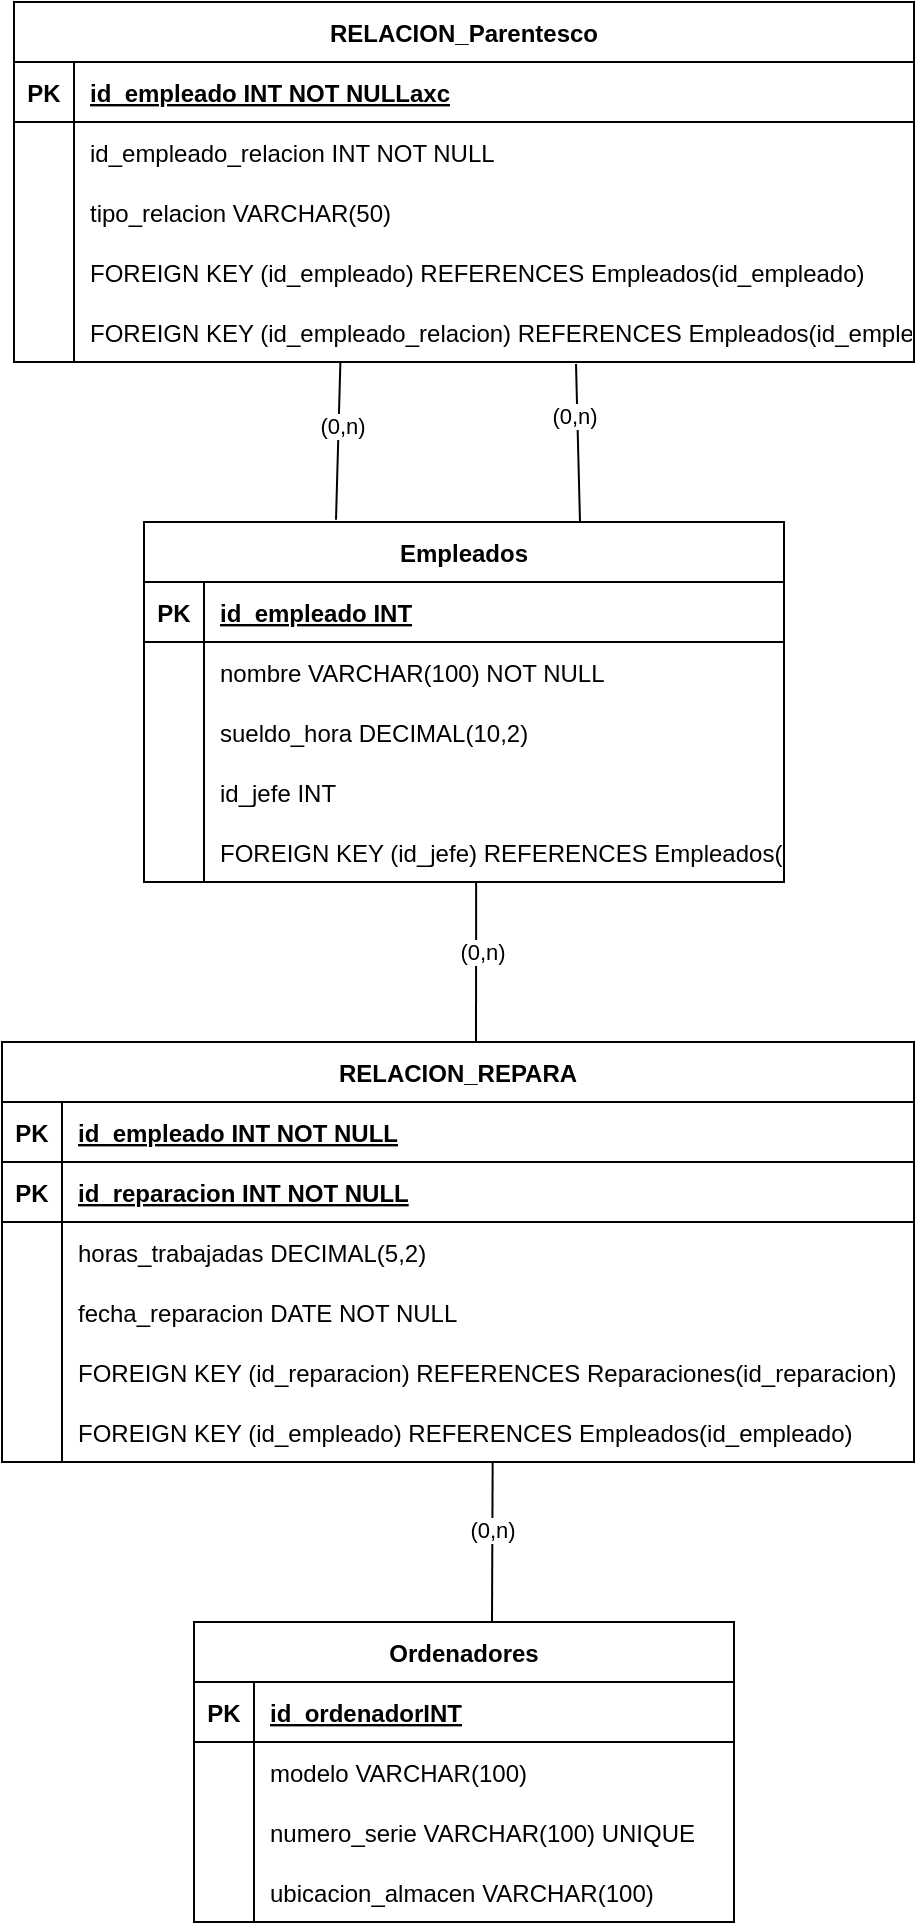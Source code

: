 <mxfile version="25.0.3">
  <diagram name="Página-1" id="TJ7wZGmzTQwEmiSPotgX">
    <mxGraphModel dx="2391" dy="1106" grid="1" gridSize="10" guides="1" tooltips="1" connect="1" arrows="1" fold="1" page="1" pageScale="1" pageWidth="827" pageHeight="1169" math="0" shadow="0">
      <root>
        <mxCell id="0" />
        <mxCell id="1" parent="0" />
        <mxCell id="ToJMfz8G4OXI3Km0rWwE-997" value="Empleados" style="shape=table;startSize=30;container=1;collapsible=1;childLayout=tableLayout;fixedRows=1;rowLines=0;fontStyle=1;align=center;resizeLast=1;" vertex="1" parent="1">
          <mxGeometry x="254" y="310" width="320" height="180" as="geometry" />
        </mxCell>
        <mxCell id="ToJMfz8G4OXI3Km0rWwE-998" value="" style="shape=tableRow;horizontal=0;startSize=0;swimlaneHead=0;swimlaneBody=0;fillColor=none;collapsible=0;dropTarget=0;points=[[0,0.5],[1,0.5]];portConstraint=eastwest;strokeColor=inherit;top=0;left=0;right=0;bottom=1;" vertex="1" parent="ToJMfz8G4OXI3Km0rWwE-997">
          <mxGeometry y="30" width="320" height="30" as="geometry" />
        </mxCell>
        <mxCell id="ToJMfz8G4OXI3Km0rWwE-999" value="PK" style="shape=partialRectangle;overflow=hidden;connectable=0;fillColor=none;strokeColor=inherit;top=0;left=0;bottom=0;right=0;fontStyle=1;" vertex="1" parent="ToJMfz8G4OXI3Km0rWwE-998">
          <mxGeometry width="30" height="30" as="geometry">
            <mxRectangle width="30" height="30" as="alternateBounds" />
          </mxGeometry>
        </mxCell>
        <mxCell id="ToJMfz8G4OXI3Km0rWwE-1000" value="id_empleado INT" style="shape=partialRectangle;overflow=hidden;connectable=0;fillColor=none;align=left;strokeColor=inherit;top=0;left=0;bottom=0;right=0;spacingLeft=6;fontStyle=5;" vertex="1" parent="ToJMfz8G4OXI3Km0rWwE-998">
          <mxGeometry x="30" width="290" height="30" as="geometry">
            <mxRectangle width="290" height="30" as="alternateBounds" />
          </mxGeometry>
        </mxCell>
        <mxCell id="ToJMfz8G4OXI3Km0rWwE-1001" value="" style="shape=tableRow;horizontal=0;startSize=0;swimlaneHead=0;swimlaneBody=0;fillColor=none;collapsible=0;dropTarget=0;points=[[0,0.5],[1,0.5]];portConstraint=eastwest;strokeColor=inherit;top=0;left=0;right=0;bottom=0;" vertex="1" parent="ToJMfz8G4OXI3Km0rWwE-997">
          <mxGeometry y="60" width="320" height="30" as="geometry" />
        </mxCell>
        <mxCell id="ToJMfz8G4OXI3Km0rWwE-1002" value="" style="shape=partialRectangle;overflow=hidden;connectable=0;fillColor=none;strokeColor=inherit;top=0;left=0;bottom=0;right=0;" vertex="1" parent="ToJMfz8G4OXI3Km0rWwE-1001">
          <mxGeometry width="30" height="30" as="geometry">
            <mxRectangle width="30" height="30" as="alternateBounds" />
          </mxGeometry>
        </mxCell>
        <mxCell id="ToJMfz8G4OXI3Km0rWwE-1003" value="nombre VARCHAR(100) NOT NULL" style="shape=partialRectangle;overflow=hidden;connectable=0;fillColor=none;align=left;strokeColor=inherit;top=0;left=0;bottom=0;right=0;spacingLeft=6;" vertex="1" parent="ToJMfz8G4OXI3Km0rWwE-1001">
          <mxGeometry x="30" width="290" height="30" as="geometry">
            <mxRectangle width="290" height="30" as="alternateBounds" />
          </mxGeometry>
        </mxCell>
        <mxCell id="ToJMfz8G4OXI3Km0rWwE-1007" value="" style="shape=tableRow;horizontal=0;startSize=0;swimlaneHead=0;swimlaneBody=0;fillColor=none;collapsible=0;dropTarget=0;points=[[0,0.5],[1,0.5]];portConstraint=eastwest;strokeColor=inherit;top=0;left=0;right=0;bottom=0;" vertex="1" parent="ToJMfz8G4OXI3Km0rWwE-997">
          <mxGeometry y="90" width="320" height="30" as="geometry" />
        </mxCell>
        <mxCell id="ToJMfz8G4OXI3Km0rWwE-1008" value="" style="shape=partialRectangle;overflow=hidden;connectable=0;fillColor=none;strokeColor=inherit;top=0;left=0;bottom=0;right=0;" vertex="1" parent="ToJMfz8G4OXI3Km0rWwE-1007">
          <mxGeometry width="30" height="30" as="geometry">
            <mxRectangle width="30" height="30" as="alternateBounds" />
          </mxGeometry>
        </mxCell>
        <mxCell id="ToJMfz8G4OXI3Km0rWwE-1009" value="sueldo_hora DECIMAL(10,2)" style="shape=partialRectangle;overflow=hidden;connectable=0;fillColor=none;align=left;strokeColor=inherit;top=0;left=0;bottom=0;right=0;spacingLeft=6;" vertex="1" parent="ToJMfz8G4OXI3Km0rWwE-1007">
          <mxGeometry x="30" width="290" height="30" as="geometry">
            <mxRectangle width="290" height="30" as="alternateBounds" />
          </mxGeometry>
        </mxCell>
        <mxCell id="ToJMfz8G4OXI3Km0rWwE-1010" value="" style="shape=tableRow;horizontal=0;startSize=0;swimlaneHead=0;swimlaneBody=0;fillColor=none;collapsible=0;dropTarget=0;points=[[0,0.5],[1,0.5]];portConstraint=eastwest;strokeColor=inherit;top=0;left=0;right=0;bottom=0;" vertex="1" parent="ToJMfz8G4OXI3Km0rWwE-997">
          <mxGeometry y="120" width="320" height="30" as="geometry" />
        </mxCell>
        <mxCell id="ToJMfz8G4OXI3Km0rWwE-1011" value="" style="shape=partialRectangle;overflow=hidden;connectable=0;fillColor=none;strokeColor=inherit;top=0;left=0;bottom=0;right=0;" vertex="1" parent="ToJMfz8G4OXI3Km0rWwE-1010">
          <mxGeometry width="30" height="30" as="geometry">
            <mxRectangle width="30" height="30" as="alternateBounds" />
          </mxGeometry>
        </mxCell>
        <mxCell id="ToJMfz8G4OXI3Km0rWwE-1012" value="id_jefe INT" style="shape=partialRectangle;overflow=hidden;connectable=0;fillColor=none;align=left;strokeColor=inherit;top=0;left=0;bottom=0;right=0;spacingLeft=6;" vertex="1" parent="ToJMfz8G4OXI3Km0rWwE-1010">
          <mxGeometry x="30" width="290" height="30" as="geometry">
            <mxRectangle width="290" height="30" as="alternateBounds" />
          </mxGeometry>
        </mxCell>
        <mxCell id="ToJMfz8G4OXI3Km0rWwE-1013" value="" style="shape=tableRow;horizontal=0;startSize=0;swimlaneHead=0;swimlaneBody=0;fillColor=none;collapsible=0;dropTarget=0;points=[[0,0.5],[1,0.5]];portConstraint=eastwest;strokeColor=inherit;top=0;left=0;right=0;bottom=0;" vertex="1" parent="ToJMfz8G4OXI3Km0rWwE-997">
          <mxGeometry y="150" width="320" height="30" as="geometry" />
        </mxCell>
        <mxCell id="ToJMfz8G4OXI3Km0rWwE-1014" value="" style="shape=partialRectangle;overflow=hidden;connectable=0;fillColor=none;strokeColor=inherit;top=0;left=0;bottom=0;right=0;" vertex="1" parent="ToJMfz8G4OXI3Km0rWwE-1013">
          <mxGeometry width="30" height="30" as="geometry">
            <mxRectangle width="30" height="30" as="alternateBounds" />
          </mxGeometry>
        </mxCell>
        <mxCell id="ToJMfz8G4OXI3Km0rWwE-1015" value="FOREIGN KEY (id_jefe) REFERENCES Empleados(id_empleado)" style="shape=partialRectangle;overflow=hidden;connectable=0;fillColor=none;align=left;strokeColor=inherit;top=0;left=0;bottom=0;right=0;spacingLeft=6;" vertex="1" parent="ToJMfz8G4OXI3Km0rWwE-1013">
          <mxGeometry x="30" width="290" height="30" as="geometry">
            <mxRectangle width="290" height="30" as="alternateBounds" />
          </mxGeometry>
        </mxCell>
        <mxCell id="ToJMfz8G4OXI3Km0rWwE-1019" value="RELACION_Parentesco" style="shape=table;startSize=30;container=1;collapsible=1;childLayout=tableLayout;fixedRows=1;rowLines=0;fontStyle=1;align=center;resizeLast=1;" vertex="1" parent="1">
          <mxGeometry x="189" y="50" width="450" height="180" as="geometry" />
        </mxCell>
        <mxCell id="ToJMfz8G4OXI3Km0rWwE-1020" value="" style="shape=tableRow;horizontal=0;startSize=0;swimlaneHead=0;swimlaneBody=0;fillColor=none;collapsible=0;dropTarget=0;points=[[0,0.5],[1,0.5]];portConstraint=eastwest;strokeColor=inherit;top=0;left=0;right=0;bottom=1;" vertex="1" parent="ToJMfz8G4OXI3Km0rWwE-1019">
          <mxGeometry y="30" width="450" height="30" as="geometry" />
        </mxCell>
        <mxCell id="ToJMfz8G4OXI3Km0rWwE-1021" value="PK" style="shape=partialRectangle;overflow=hidden;connectable=0;fillColor=none;strokeColor=inherit;top=0;left=0;bottom=0;right=0;fontStyle=1;" vertex="1" parent="ToJMfz8G4OXI3Km0rWwE-1020">
          <mxGeometry width="30" height="30" as="geometry">
            <mxRectangle width="30" height="30" as="alternateBounds" />
          </mxGeometry>
        </mxCell>
        <mxCell id="ToJMfz8G4OXI3Km0rWwE-1022" value="id_empleado INT NOT NULLaxc" style="shape=partialRectangle;overflow=hidden;connectable=0;fillColor=none;align=left;strokeColor=inherit;top=0;left=0;bottom=0;right=0;spacingLeft=6;fontStyle=5;" vertex="1" parent="ToJMfz8G4OXI3Km0rWwE-1020">
          <mxGeometry x="30" width="420" height="30" as="geometry">
            <mxRectangle width="420" height="30" as="alternateBounds" />
          </mxGeometry>
        </mxCell>
        <mxCell id="ToJMfz8G4OXI3Km0rWwE-1023" value="" style="shape=tableRow;horizontal=0;startSize=0;swimlaneHead=0;swimlaneBody=0;fillColor=none;collapsible=0;dropTarget=0;points=[[0,0.5],[1,0.5]];portConstraint=eastwest;strokeColor=inherit;top=0;left=0;right=0;bottom=0;" vertex="1" parent="ToJMfz8G4OXI3Km0rWwE-1019">
          <mxGeometry y="60" width="450" height="30" as="geometry" />
        </mxCell>
        <mxCell id="ToJMfz8G4OXI3Km0rWwE-1024" value="" style="shape=partialRectangle;overflow=hidden;connectable=0;fillColor=none;strokeColor=inherit;top=0;left=0;bottom=0;right=0;" vertex="1" parent="ToJMfz8G4OXI3Km0rWwE-1023">
          <mxGeometry width="30" height="30" as="geometry">
            <mxRectangle width="30" height="30" as="alternateBounds" />
          </mxGeometry>
        </mxCell>
        <mxCell id="ToJMfz8G4OXI3Km0rWwE-1025" value="id_empleado_relacion INT NOT NULL" style="shape=partialRectangle;overflow=hidden;connectable=0;fillColor=none;align=left;strokeColor=inherit;top=0;left=0;bottom=0;right=0;spacingLeft=6;" vertex="1" parent="ToJMfz8G4OXI3Km0rWwE-1023">
          <mxGeometry x="30" width="420" height="30" as="geometry">
            <mxRectangle width="420" height="30" as="alternateBounds" />
          </mxGeometry>
        </mxCell>
        <mxCell id="ToJMfz8G4OXI3Km0rWwE-1026" value="" style="shape=tableRow;horizontal=0;startSize=0;swimlaneHead=0;swimlaneBody=0;fillColor=none;collapsible=0;dropTarget=0;points=[[0,0.5],[1,0.5]];portConstraint=eastwest;strokeColor=inherit;top=0;left=0;right=0;bottom=0;" vertex="1" parent="ToJMfz8G4OXI3Km0rWwE-1019">
          <mxGeometry y="90" width="450" height="30" as="geometry" />
        </mxCell>
        <mxCell id="ToJMfz8G4OXI3Km0rWwE-1027" value="" style="shape=partialRectangle;overflow=hidden;connectable=0;fillColor=none;strokeColor=inherit;top=0;left=0;bottom=0;right=0;" vertex="1" parent="ToJMfz8G4OXI3Km0rWwE-1026">
          <mxGeometry width="30" height="30" as="geometry">
            <mxRectangle width="30" height="30" as="alternateBounds" />
          </mxGeometry>
        </mxCell>
        <mxCell id="ToJMfz8G4OXI3Km0rWwE-1028" value="tipo_relacion VARCHAR(50)" style="shape=partialRectangle;overflow=hidden;connectable=0;fillColor=none;align=left;strokeColor=inherit;top=0;left=0;bottom=0;right=0;spacingLeft=6;" vertex="1" parent="ToJMfz8G4OXI3Km0rWwE-1026">
          <mxGeometry x="30" width="420" height="30" as="geometry">
            <mxRectangle width="420" height="30" as="alternateBounds" />
          </mxGeometry>
        </mxCell>
        <mxCell id="ToJMfz8G4OXI3Km0rWwE-1029" value="" style="shape=tableRow;horizontal=0;startSize=0;swimlaneHead=0;swimlaneBody=0;fillColor=none;collapsible=0;dropTarget=0;points=[[0,0.5],[1,0.5]];portConstraint=eastwest;strokeColor=inherit;top=0;left=0;right=0;bottom=0;" vertex="1" parent="ToJMfz8G4OXI3Km0rWwE-1019">
          <mxGeometry y="120" width="450" height="30" as="geometry" />
        </mxCell>
        <mxCell id="ToJMfz8G4OXI3Km0rWwE-1030" value="" style="shape=partialRectangle;overflow=hidden;connectable=0;fillColor=none;strokeColor=inherit;top=0;left=0;bottom=0;right=0;" vertex="1" parent="ToJMfz8G4OXI3Km0rWwE-1029">
          <mxGeometry width="30" height="30" as="geometry">
            <mxRectangle width="30" height="30" as="alternateBounds" />
          </mxGeometry>
        </mxCell>
        <mxCell id="ToJMfz8G4OXI3Km0rWwE-1031" value="FOREIGN KEY (id_empleado) REFERENCES Empleados(id_empleado)" style="shape=partialRectangle;overflow=hidden;connectable=0;fillColor=none;align=left;strokeColor=inherit;top=0;left=0;bottom=0;right=0;spacingLeft=6;" vertex="1" parent="ToJMfz8G4OXI3Km0rWwE-1029">
          <mxGeometry x="30" width="420" height="30" as="geometry">
            <mxRectangle width="420" height="30" as="alternateBounds" />
          </mxGeometry>
        </mxCell>
        <mxCell id="ToJMfz8G4OXI3Km0rWwE-1035" value="" style="shape=tableRow;horizontal=0;startSize=0;swimlaneHead=0;swimlaneBody=0;fillColor=none;collapsible=0;dropTarget=0;points=[[0,0.5],[1,0.5]];portConstraint=eastwest;strokeColor=inherit;top=0;left=0;right=0;bottom=0;" vertex="1" parent="ToJMfz8G4OXI3Km0rWwE-1019">
          <mxGeometry y="150" width="450" height="30" as="geometry" />
        </mxCell>
        <mxCell id="ToJMfz8G4OXI3Km0rWwE-1036" value="" style="shape=partialRectangle;overflow=hidden;connectable=0;fillColor=none;strokeColor=inherit;top=0;left=0;bottom=0;right=0;" vertex="1" parent="ToJMfz8G4OXI3Km0rWwE-1035">
          <mxGeometry width="30" height="30" as="geometry">
            <mxRectangle width="30" height="30" as="alternateBounds" />
          </mxGeometry>
        </mxCell>
        <mxCell id="ToJMfz8G4OXI3Km0rWwE-1037" value="FOREIGN KEY (id_empleado_relacion) REFERENCES Empleados(id_empleado)" style="shape=partialRectangle;overflow=hidden;connectable=0;fillColor=none;align=left;strokeColor=inherit;top=0;left=0;bottom=0;right=0;spacingLeft=6;" vertex="1" parent="ToJMfz8G4OXI3Km0rWwE-1035">
          <mxGeometry x="30" width="420" height="30" as="geometry">
            <mxRectangle width="420" height="30" as="alternateBounds" />
          </mxGeometry>
        </mxCell>
        <mxCell id="ToJMfz8G4OXI3Km0rWwE-1041" value="Ordenadores" style="shape=table;startSize=30;container=1;collapsible=1;childLayout=tableLayout;fixedRows=1;rowLines=0;fontStyle=1;align=center;resizeLast=1;" vertex="1" parent="1">
          <mxGeometry x="279" y="860" width="270" height="150" as="geometry" />
        </mxCell>
        <mxCell id="ToJMfz8G4OXI3Km0rWwE-1042" value="" style="shape=tableRow;horizontal=0;startSize=0;swimlaneHead=0;swimlaneBody=0;fillColor=none;collapsible=0;dropTarget=0;points=[[0,0.5],[1,0.5]];portConstraint=eastwest;strokeColor=inherit;top=0;left=0;right=0;bottom=1;" vertex="1" parent="ToJMfz8G4OXI3Km0rWwE-1041">
          <mxGeometry y="30" width="270" height="30" as="geometry" />
        </mxCell>
        <mxCell id="ToJMfz8G4OXI3Km0rWwE-1043" value="PK" style="shape=partialRectangle;overflow=hidden;connectable=0;fillColor=none;strokeColor=inherit;top=0;left=0;bottom=0;right=0;fontStyle=1;" vertex="1" parent="ToJMfz8G4OXI3Km0rWwE-1042">
          <mxGeometry width="30" height="30" as="geometry">
            <mxRectangle width="30" height="30" as="alternateBounds" />
          </mxGeometry>
        </mxCell>
        <mxCell id="ToJMfz8G4OXI3Km0rWwE-1044" value="id_ordenadorINT" style="shape=partialRectangle;overflow=hidden;connectable=0;fillColor=none;align=left;strokeColor=inherit;top=0;left=0;bottom=0;right=0;spacingLeft=6;fontStyle=5;" vertex="1" parent="ToJMfz8G4OXI3Km0rWwE-1042">
          <mxGeometry x="30" width="240" height="30" as="geometry">
            <mxRectangle width="240" height="30" as="alternateBounds" />
          </mxGeometry>
        </mxCell>
        <mxCell id="ToJMfz8G4OXI3Km0rWwE-1045" value="" style="shape=tableRow;horizontal=0;startSize=0;swimlaneHead=0;swimlaneBody=0;fillColor=none;collapsible=0;dropTarget=0;points=[[0,0.5],[1,0.5]];portConstraint=eastwest;strokeColor=inherit;top=0;left=0;right=0;bottom=0;" vertex="1" parent="ToJMfz8G4OXI3Km0rWwE-1041">
          <mxGeometry y="60" width="270" height="30" as="geometry" />
        </mxCell>
        <mxCell id="ToJMfz8G4OXI3Km0rWwE-1046" value="" style="shape=partialRectangle;overflow=hidden;connectable=0;fillColor=none;strokeColor=inherit;top=0;left=0;bottom=0;right=0;" vertex="1" parent="ToJMfz8G4OXI3Km0rWwE-1045">
          <mxGeometry width="30" height="30" as="geometry">
            <mxRectangle width="30" height="30" as="alternateBounds" />
          </mxGeometry>
        </mxCell>
        <mxCell id="ToJMfz8G4OXI3Km0rWwE-1047" value="modelo VARCHAR(100)" style="shape=partialRectangle;overflow=hidden;connectable=0;fillColor=none;align=left;strokeColor=inherit;top=0;left=0;bottom=0;right=0;spacingLeft=6;" vertex="1" parent="ToJMfz8G4OXI3Km0rWwE-1045">
          <mxGeometry x="30" width="240" height="30" as="geometry">
            <mxRectangle width="240" height="30" as="alternateBounds" />
          </mxGeometry>
        </mxCell>
        <mxCell id="ToJMfz8G4OXI3Km0rWwE-1048" value="" style="shape=tableRow;horizontal=0;startSize=0;swimlaneHead=0;swimlaneBody=0;fillColor=none;collapsible=0;dropTarget=0;points=[[0,0.5],[1,0.5]];portConstraint=eastwest;strokeColor=inherit;top=0;left=0;right=0;bottom=0;" vertex="1" parent="ToJMfz8G4OXI3Km0rWwE-1041">
          <mxGeometry y="90" width="270" height="30" as="geometry" />
        </mxCell>
        <mxCell id="ToJMfz8G4OXI3Km0rWwE-1049" value="" style="shape=partialRectangle;overflow=hidden;connectable=0;fillColor=none;strokeColor=inherit;top=0;left=0;bottom=0;right=0;" vertex="1" parent="ToJMfz8G4OXI3Km0rWwE-1048">
          <mxGeometry width="30" height="30" as="geometry">
            <mxRectangle width="30" height="30" as="alternateBounds" />
          </mxGeometry>
        </mxCell>
        <mxCell id="ToJMfz8G4OXI3Km0rWwE-1050" value="numero_serie VARCHAR(100) UNIQUE" style="shape=partialRectangle;overflow=hidden;connectable=0;fillColor=none;align=left;strokeColor=inherit;top=0;left=0;bottom=0;right=0;spacingLeft=6;" vertex="1" parent="ToJMfz8G4OXI3Km0rWwE-1048">
          <mxGeometry x="30" width="240" height="30" as="geometry">
            <mxRectangle width="240" height="30" as="alternateBounds" />
          </mxGeometry>
        </mxCell>
        <mxCell id="ToJMfz8G4OXI3Km0rWwE-1051" value="" style="shape=tableRow;horizontal=0;startSize=0;swimlaneHead=0;swimlaneBody=0;fillColor=none;collapsible=0;dropTarget=0;points=[[0,0.5],[1,0.5]];portConstraint=eastwest;strokeColor=inherit;top=0;left=0;right=0;bottom=0;" vertex="1" parent="ToJMfz8G4OXI3Km0rWwE-1041">
          <mxGeometry y="120" width="270" height="30" as="geometry" />
        </mxCell>
        <mxCell id="ToJMfz8G4OXI3Km0rWwE-1052" value="" style="shape=partialRectangle;overflow=hidden;connectable=0;fillColor=none;strokeColor=inherit;top=0;left=0;bottom=0;right=0;" vertex="1" parent="ToJMfz8G4OXI3Km0rWwE-1051">
          <mxGeometry width="30" height="30" as="geometry">
            <mxRectangle width="30" height="30" as="alternateBounds" />
          </mxGeometry>
        </mxCell>
        <mxCell id="ToJMfz8G4OXI3Km0rWwE-1053" value="ubicacion_almacen VARCHAR(100)" style="shape=partialRectangle;overflow=hidden;connectable=0;fillColor=none;align=left;strokeColor=inherit;top=0;left=0;bottom=0;right=0;spacingLeft=6;" vertex="1" parent="ToJMfz8G4OXI3Km0rWwE-1051">
          <mxGeometry x="30" width="240" height="30" as="geometry">
            <mxRectangle width="240" height="30" as="alternateBounds" />
          </mxGeometry>
        </mxCell>
        <mxCell id="ToJMfz8G4OXI3Km0rWwE-1073" value="RELACION_REPARA" style="shape=table;startSize=30;container=1;collapsible=1;childLayout=tableLayout;fixedRows=1;rowLines=0;fontStyle=1;align=center;resizeLast=1;" vertex="1" parent="1">
          <mxGeometry x="183" y="570" width="456" height="210" as="geometry" />
        </mxCell>
        <mxCell id="ToJMfz8G4OXI3Km0rWwE-1074" value="" style="shape=tableRow;horizontal=0;startSize=0;swimlaneHead=0;swimlaneBody=0;fillColor=none;collapsible=0;dropTarget=0;points=[[0,0.5],[1,0.5]];portConstraint=eastwest;strokeColor=inherit;top=0;left=0;right=0;bottom=1;" vertex="1" parent="ToJMfz8G4OXI3Km0rWwE-1073">
          <mxGeometry y="30" width="456" height="30" as="geometry" />
        </mxCell>
        <mxCell id="ToJMfz8G4OXI3Km0rWwE-1075" value="PK" style="shape=partialRectangle;overflow=hidden;connectable=0;fillColor=none;strokeColor=inherit;top=0;left=0;bottom=0;right=0;fontStyle=1;" vertex="1" parent="ToJMfz8G4OXI3Km0rWwE-1074">
          <mxGeometry width="30" height="30" as="geometry">
            <mxRectangle width="30" height="30" as="alternateBounds" />
          </mxGeometry>
        </mxCell>
        <mxCell id="ToJMfz8G4OXI3Km0rWwE-1076" value="id_empleado INT NOT NULL" style="shape=partialRectangle;overflow=hidden;connectable=0;fillColor=none;align=left;strokeColor=inherit;top=0;left=0;bottom=0;right=0;spacingLeft=6;fontStyle=5;" vertex="1" parent="ToJMfz8G4OXI3Km0rWwE-1074">
          <mxGeometry x="30" width="426" height="30" as="geometry">
            <mxRectangle width="426" height="30" as="alternateBounds" />
          </mxGeometry>
        </mxCell>
        <mxCell id="ToJMfz8G4OXI3Km0rWwE-1077" value="" style="shape=tableRow;horizontal=0;startSize=0;swimlaneHead=0;swimlaneBody=0;fillColor=none;collapsible=0;dropTarget=0;points=[[0,0.5],[1,0.5]];portConstraint=eastwest;strokeColor=inherit;top=0;left=0;right=0;bottom=1;" vertex="1" parent="ToJMfz8G4OXI3Km0rWwE-1073">
          <mxGeometry y="60" width="456" height="30" as="geometry" />
        </mxCell>
        <mxCell id="ToJMfz8G4OXI3Km0rWwE-1078" value="PK" style="shape=partialRectangle;overflow=hidden;connectable=0;fillColor=none;strokeColor=inherit;top=0;left=0;bottom=0;right=0;fontStyle=1;" vertex="1" parent="ToJMfz8G4OXI3Km0rWwE-1077">
          <mxGeometry width="30" height="30" as="geometry">
            <mxRectangle width="30" height="30" as="alternateBounds" />
          </mxGeometry>
        </mxCell>
        <mxCell id="ToJMfz8G4OXI3Km0rWwE-1079" value="id_reparacion INT NOT NULL" style="shape=partialRectangle;overflow=hidden;connectable=0;fillColor=none;align=left;strokeColor=inherit;top=0;left=0;bottom=0;right=0;spacingLeft=6;fontStyle=5;" vertex="1" parent="ToJMfz8G4OXI3Km0rWwE-1077">
          <mxGeometry x="30" width="426" height="30" as="geometry">
            <mxRectangle width="426" height="30" as="alternateBounds" />
          </mxGeometry>
        </mxCell>
        <mxCell id="ToJMfz8G4OXI3Km0rWwE-1080" value="" style="shape=tableRow;horizontal=0;startSize=0;swimlaneHead=0;swimlaneBody=0;fillColor=none;collapsible=0;dropTarget=0;points=[[0,0.5],[1,0.5]];portConstraint=eastwest;strokeColor=inherit;top=0;left=0;right=0;bottom=0;" vertex="1" parent="ToJMfz8G4OXI3Km0rWwE-1073">
          <mxGeometry y="90" width="456" height="30" as="geometry" />
        </mxCell>
        <mxCell id="ToJMfz8G4OXI3Km0rWwE-1081" value="" style="shape=partialRectangle;overflow=hidden;connectable=0;fillColor=none;strokeColor=inherit;top=0;left=0;bottom=0;right=0;" vertex="1" parent="ToJMfz8G4OXI3Km0rWwE-1080">
          <mxGeometry width="30" height="30" as="geometry">
            <mxRectangle width="30" height="30" as="alternateBounds" />
          </mxGeometry>
        </mxCell>
        <mxCell id="ToJMfz8G4OXI3Km0rWwE-1082" value="horas_trabajadas DECIMAL(5,2)" style="shape=partialRectangle;overflow=hidden;connectable=0;fillColor=none;align=left;strokeColor=inherit;top=0;left=0;bottom=0;right=0;spacingLeft=6;" vertex="1" parent="ToJMfz8G4OXI3Km0rWwE-1080">
          <mxGeometry x="30" width="426" height="30" as="geometry">
            <mxRectangle width="426" height="30" as="alternateBounds" />
          </mxGeometry>
        </mxCell>
        <mxCell id="ToJMfz8G4OXI3Km0rWwE-1083" value="" style="shape=tableRow;horizontal=0;startSize=0;swimlaneHead=0;swimlaneBody=0;fillColor=none;collapsible=0;dropTarget=0;points=[[0,0.5],[1,0.5]];portConstraint=eastwest;strokeColor=inherit;top=0;left=0;right=0;bottom=0;" vertex="1" parent="ToJMfz8G4OXI3Km0rWwE-1073">
          <mxGeometry y="120" width="456" height="30" as="geometry" />
        </mxCell>
        <mxCell id="ToJMfz8G4OXI3Km0rWwE-1084" value="" style="shape=partialRectangle;overflow=hidden;connectable=0;fillColor=none;strokeColor=inherit;top=0;left=0;bottom=0;right=0;" vertex="1" parent="ToJMfz8G4OXI3Km0rWwE-1083">
          <mxGeometry width="30" height="30" as="geometry">
            <mxRectangle width="30" height="30" as="alternateBounds" />
          </mxGeometry>
        </mxCell>
        <mxCell id="ToJMfz8G4OXI3Km0rWwE-1085" value="fecha_reparacion DATE NOT NULL" style="shape=partialRectangle;overflow=hidden;connectable=0;fillColor=none;align=left;strokeColor=inherit;top=0;left=0;bottom=0;right=0;spacingLeft=6;" vertex="1" parent="ToJMfz8G4OXI3Km0rWwE-1083">
          <mxGeometry x="30" width="426" height="30" as="geometry">
            <mxRectangle width="426" height="30" as="alternateBounds" />
          </mxGeometry>
        </mxCell>
        <mxCell id="ToJMfz8G4OXI3Km0rWwE-1086" value="" style="shape=tableRow;horizontal=0;startSize=0;swimlaneHead=0;swimlaneBody=0;fillColor=none;collapsible=0;dropTarget=0;points=[[0,0.5],[1,0.5]];portConstraint=eastwest;strokeColor=inherit;top=0;left=0;right=0;bottom=0;" vertex="1" parent="ToJMfz8G4OXI3Km0rWwE-1073">
          <mxGeometry y="150" width="456" height="30" as="geometry" />
        </mxCell>
        <mxCell id="ToJMfz8G4OXI3Km0rWwE-1087" value="" style="shape=partialRectangle;overflow=hidden;connectable=0;fillColor=none;strokeColor=inherit;top=0;left=0;bottom=0;right=0;" vertex="1" parent="ToJMfz8G4OXI3Km0rWwE-1086">
          <mxGeometry width="30" height="30" as="geometry">
            <mxRectangle width="30" height="30" as="alternateBounds" />
          </mxGeometry>
        </mxCell>
        <mxCell id="ToJMfz8G4OXI3Km0rWwE-1088" value="FOREIGN KEY (id_reparacion) REFERENCES Reparaciones(id_reparacion)" style="shape=partialRectangle;overflow=hidden;connectable=0;fillColor=none;align=left;strokeColor=inherit;top=0;left=0;bottom=0;right=0;spacingLeft=6;" vertex="1" parent="ToJMfz8G4OXI3Km0rWwE-1086">
          <mxGeometry x="30" width="426" height="30" as="geometry">
            <mxRectangle width="426" height="30" as="alternateBounds" />
          </mxGeometry>
        </mxCell>
        <mxCell id="ToJMfz8G4OXI3Km0rWwE-1092" value="" style="shape=tableRow;horizontal=0;startSize=0;swimlaneHead=0;swimlaneBody=0;fillColor=none;collapsible=0;dropTarget=0;points=[[0,0.5],[1,0.5]];portConstraint=eastwest;strokeColor=inherit;top=0;left=0;right=0;bottom=0;" vertex="1" parent="ToJMfz8G4OXI3Km0rWwE-1073">
          <mxGeometry y="180" width="456" height="30" as="geometry" />
        </mxCell>
        <mxCell id="ToJMfz8G4OXI3Km0rWwE-1093" value="" style="shape=partialRectangle;overflow=hidden;connectable=0;fillColor=none;strokeColor=inherit;top=0;left=0;bottom=0;right=0;" vertex="1" parent="ToJMfz8G4OXI3Km0rWwE-1092">
          <mxGeometry width="30" height="30" as="geometry">
            <mxRectangle width="30" height="30" as="alternateBounds" />
          </mxGeometry>
        </mxCell>
        <mxCell id="ToJMfz8G4OXI3Km0rWwE-1094" value="FOREIGN KEY (id_empleado) REFERENCES Empleados(id_empleado)" style="shape=partialRectangle;overflow=hidden;connectable=0;fillColor=none;align=left;strokeColor=inherit;top=0;left=0;bottom=0;right=0;spacingLeft=6;" vertex="1" parent="ToJMfz8G4OXI3Km0rWwE-1092">
          <mxGeometry x="30" width="426" height="30" as="geometry">
            <mxRectangle width="426" height="30" as="alternateBounds" />
          </mxGeometry>
        </mxCell>
        <mxCell id="ToJMfz8G4OXI3Km0rWwE-1098" value="" style="endArrow=none;html=1;rounded=0;entryX=0.496;entryY=1.037;entryDx=0;entryDy=0;entryPerimeter=0;" edge="1" parent="1">
          <mxGeometry width="50" height="50" relative="1" as="geometry">
            <mxPoint x="350" y="308.89" as="sourcePoint" />
            <mxPoint x="352.2" y="230.0" as="targetPoint" />
          </mxGeometry>
        </mxCell>
        <mxCell id="ToJMfz8G4OXI3Km0rWwE-1110" value="(0,n)" style="edgeLabel;html=1;align=center;verticalAlign=middle;resizable=0;points=[];" vertex="1" connectable="0" parent="ToJMfz8G4OXI3Km0rWwE-1098">
          <mxGeometry x="0.189" y="-1" relative="1" as="geometry">
            <mxPoint as="offset" />
          </mxGeometry>
        </mxCell>
        <mxCell id="ToJMfz8G4OXI3Km0rWwE-1102" value="" style="endArrow=none;html=1;rounded=0;entryX=0.519;entryY=1;entryDx=0;entryDy=0;entryPerimeter=0;" edge="1" parent="1" target="ToJMfz8G4OXI3Km0rWwE-1013">
          <mxGeometry width="50" height="50" relative="1" as="geometry">
            <mxPoint x="420" y="570" as="sourcePoint" />
            <mxPoint x="480" y="560" as="targetPoint" />
          </mxGeometry>
        </mxCell>
        <mxCell id="ToJMfz8G4OXI3Km0rWwE-1107" value="(0,n)" style="edgeLabel;html=1;align=center;verticalAlign=middle;resizable=0;points=[];" vertex="1" connectable="0" parent="ToJMfz8G4OXI3Km0rWwE-1102">
          <mxGeometry x="0.129" y="-3" relative="1" as="geometry">
            <mxPoint as="offset" />
          </mxGeometry>
        </mxCell>
        <mxCell id="ToJMfz8G4OXI3Km0rWwE-1104" value="" style="endArrow=none;html=1;rounded=0;entryX=0.538;entryY=0.983;entryDx=0;entryDy=0;entryPerimeter=0;" edge="1" parent="1" target="ToJMfz8G4OXI3Km0rWwE-1092">
          <mxGeometry width="50" height="50" relative="1" as="geometry">
            <mxPoint x="428" y="860" as="sourcePoint" />
            <mxPoint x="480" y="800" as="targetPoint" />
          </mxGeometry>
        </mxCell>
        <mxCell id="ToJMfz8G4OXI3Km0rWwE-1106" value="(0,n)" style="edgeLabel;html=1;align=center;verticalAlign=middle;resizable=0;points=[];" vertex="1" connectable="0" parent="ToJMfz8G4OXI3Km0rWwE-1104">
          <mxGeometry x="0.13" relative="1" as="geometry">
            <mxPoint y="-1" as="offset" />
          </mxGeometry>
        </mxCell>
        <mxCell id="ToJMfz8G4OXI3Km0rWwE-1108" value="" style="endArrow=none;html=1;rounded=0;entryX=0.496;entryY=1.037;entryDx=0;entryDy=0;entryPerimeter=0;exitX=0.5;exitY=0;exitDx=0;exitDy=0;" edge="1" parent="1">
          <mxGeometry width="50" height="50" relative="1" as="geometry">
            <mxPoint x="472" y="310" as="sourcePoint" />
            <mxPoint x="470" y="231" as="targetPoint" />
          </mxGeometry>
        </mxCell>
        <mxCell id="ToJMfz8G4OXI3Km0rWwE-1109" value="(0,n)" style="edgeLabel;html=1;align=center;verticalAlign=middle;resizable=0;points=[];" vertex="1" connectable="0" parent="ToJMfz8G4OXI3Km0rWwE-1108">
          <mxGeometry x="0.343" y="2" relative="1" as="geometry">
            <mxPoint as="offset" />
          </mxGeometry>
        </mxCell>
      </root>
    </mxGraphModel>
  </diagram>
</mxfile>
